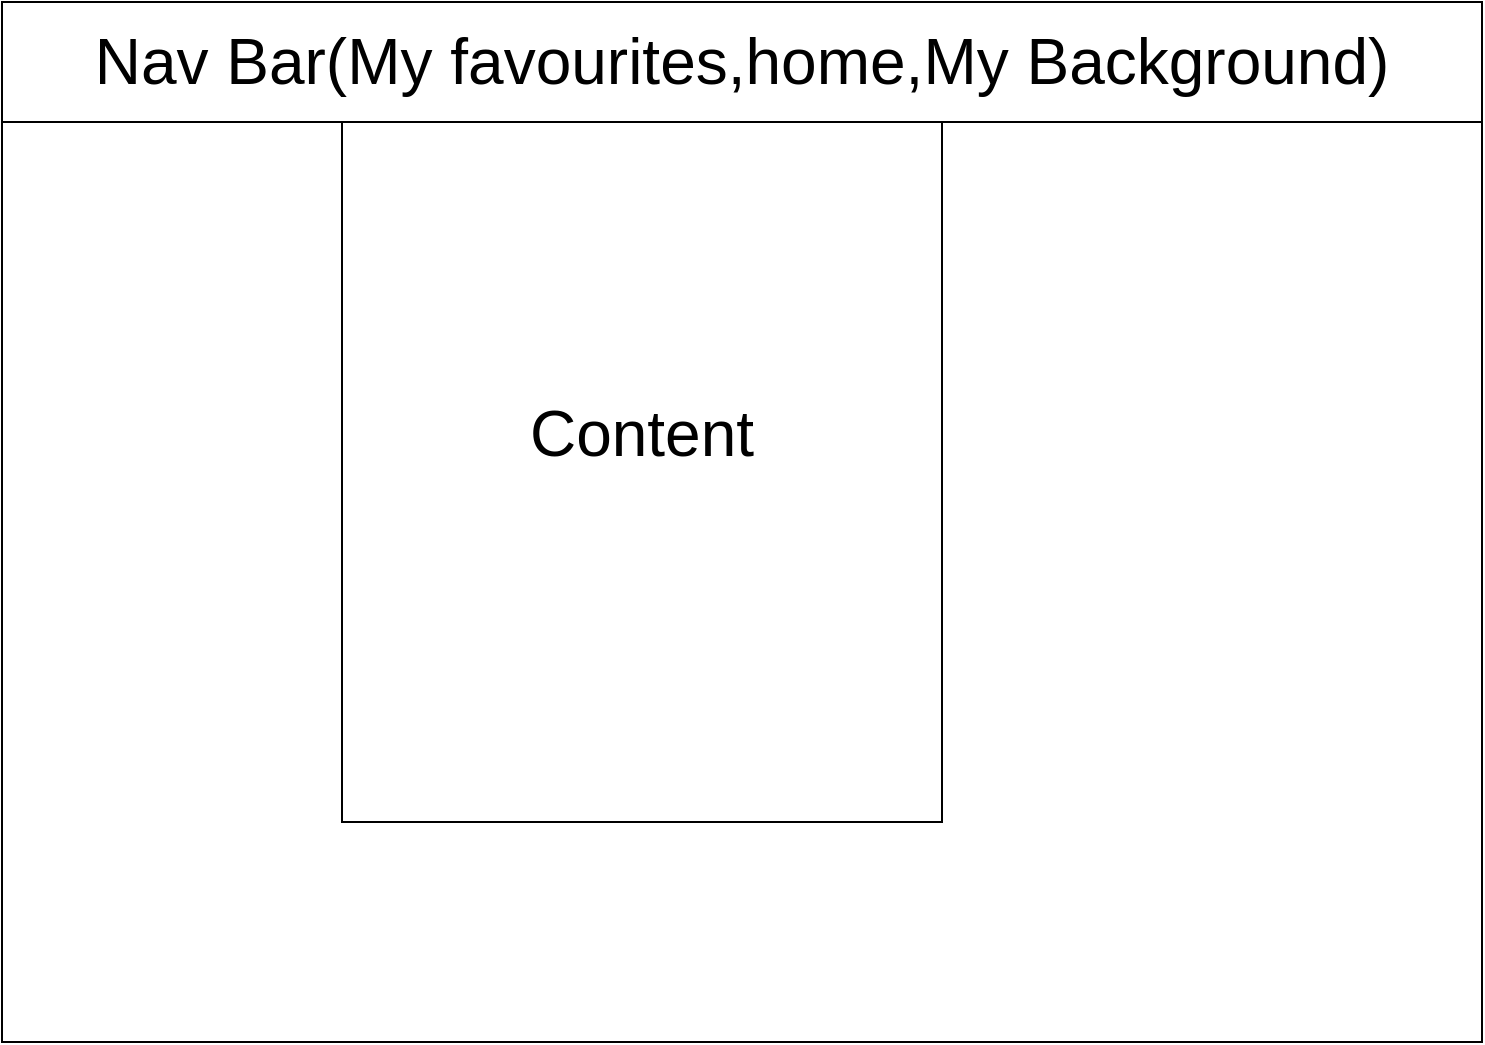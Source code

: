 <mxfile version="20.0.4" type="github">
  <diagram id="qG1McIyxLj_05EZF0b1W" name="Page-1">
    <mxGraphModel dx="1350" dy="793" grid="1" gridSize="10" guides="1" tooltips="1" connect="1" arrows="1" fold="1" page="1" pageScale="1" pageWidth="850" pageHeight="1100" math="0" shadow="0">
      <root>
        <mxCell id="0" />
        <mxCell id="1" parent="0" />
        <mxCell id="AxHS2IUWesagc9HTpHHh-1" value="" style="rounded=0;whiteSpace=wrap;html=1;" vertex="1" parent="1">
          <mxGeometry x="60" y="120" width="740" height="520" as="geometry" />
        </mxCell>
        <mxCell id="AxHS2IUWesagc9HTpHHh-2" value="&lt;font style=&quot;font-size: 32px;&quot;&gt;Nav Bar(My favourites,home,My Background)&lt;/font&gt;" style="rounded=0;whiteSpace=wrap;html=1;" vertex="1" parent="1">
          <mxGeometry x="60" y="120" width="740" height="60" as="geometry" />
        </mxCell>
        <mxCell id="AxHS2IUWesagc9HTpHHh-3" value="&lt;div&gt;Content&lt;/div&gt;&lt;div&gt;&lt;br&gt;&lt;/div&gt;" style="rounded=0;whiteSpace=wrap;html=1;fontSize=32;" vertex="1" parent="1">
          <mxGeometry x="230" y="180" width="300" height="350" as="geometry" />
        </mxCell>
      </root>
    </mxGraphModel>
  </diagram>
</mxfile>
